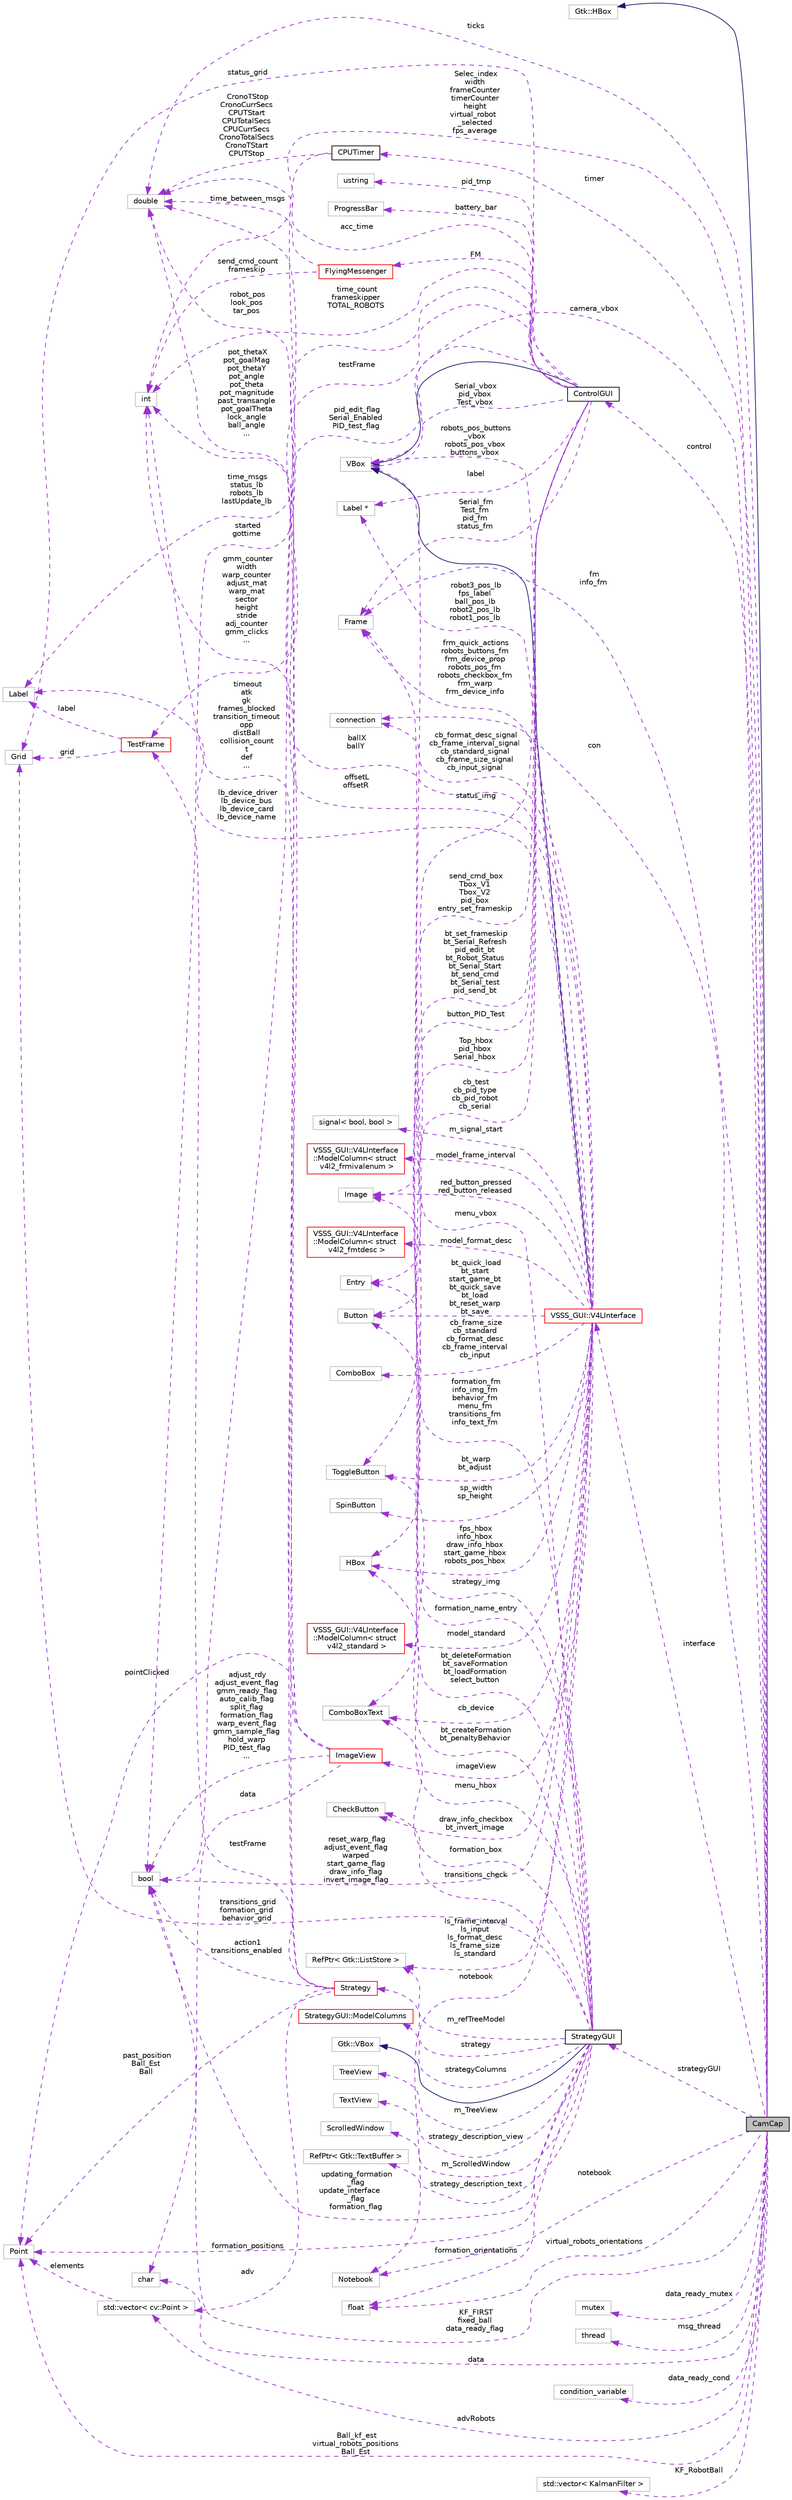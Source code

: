digraph "CamCap"
{
 // INTERACTIVE_SVG=YES
  edge [fontname="Helvetica",fontsize="10",labelfontname="Helvetica",labelfontsize="10"];
  node [fontname="Helvetica",fontsize="10",shape=record];
  rankdir="LR";
  Node2 [label="CamCap",height=0.2,width=0.4,color="black", fillcolor="grey75", style="filled", fontcolor="black"];
  Node3 -> Node2 [dir="back",color="midnightblue",fontsize="10",style="solid",fontname="Helvetica"];
  Node3 [label="Gtk::HBox",height=0.2,width=0.4,color="grey75", fillcolor="white", style="filled"];
  Node4 -> Node2 [dir="back",color="darkorchid3",fontsize="10",style="dashed",label=" Ball_kf_est\nvirtual_robots_positions\nBall_Est" ,fontname="Helvetica"];
  Node4 [label="Point",height=0.2,width=0.4,color="grey75", fillcolor="white", style="filled"];
  Node5 -> Node2 [dir="back",color="darkorchid3",fontsize="10",style="dashed",label=" control" ,fontname="Helvetica"];
  Node5 [label="ControlGUI",height=0.2,width=0.4,color="black", fillcolor="white", style="filled",URL="$class_control_g_u_i.html"];
  Node6 -> Node5 [dir="back",color="midnightblue",fontsize="10",style="solid",fontname="Helvetica"];
  Node6 [label="VBox",height=0.2,width=0.4,color="grey75", fillcolor="white", style="filled"];
  Node7 -> Node5 [dir="back",color="darkorchid3",fontsize="10",style="dashed",label=" acc_time" ,fontname="Helvetica"];
  Node7 [label="double",height=0.2,width=0.4,color="grey75", fillcolor="white", style="filled"];
  Node8 -> Node5 [dir="back",color="darkorchid3",fontsize="10",style="dashed",label=" time_msgs\nstatus_lb\nrobots_lb\nlastUpdate_lb" ,fontname="Helvetica"];
  Node8 [label="Label",height=0.2,width=0.4,color="grey75", fillcolor="white", style="filled"];
  Node6 -> Node5 [dir="back",color="darkorchid3",fontsize="10",style="dashed",label=" Serial_vbox\npid_vbox\nTest_vbox" ,fontname="Helvetica"];
  Node9 -> Node5 [dir="back",color="darkorchid3",fontsize="10",style="dashed",label=" testFrame" ,fontname="Helvetica"];
  Node9 [label="TestFrame",height=0.2,width=0.4,color="red", fillcolor="white", style="filled",URL="$class_test_frame.html"];
  Node8 -> Node9 [dir="back",color="darkorchid3",fontsize="10",style="dashed",label=" label" ,fontname="Helvetica"];
  Node12 -> Node9 [dir="back",color="darkorchid3",fontsize="10",style="dashed",label=" grid" ,fontname="Helvetica"];
  Node12 [label="Grid",height=0.2,width=0.4,color="grey75", fillcolor="white", style="filled"];
  Node13 -> Node5 [dir="back",color="darkorchid3",fontsize="10",style="dashed",label=" send_cmd_box\nTbox_V1\nTbox_V2\npid_box\nentry_set_frameskip" ,fontname="Helvetica"];
  Node13 [label="Entry",height=0.2,width=0.4,color="grey75", fillcolor="white", style="filled"];
  Node14 -> Node5 [dir="back",color="darkorchid3",fontsize="10",style="dashed",label=" Serial_fm\nTest_fm\npid_fm\nstatus_fm" ,fontname="Helvetica"];
  Node14 [label="Frame",height=0.2,width=0.4,color="grey75", fillcolor="white", style="filled"];
  Node15 -> Node5 [dir="back",color="darkorchid3",fontsize="10",style="dashed",label=" time_count\nframeskipper\nTOTAL_ROBOTS" ,fontname="Helvetica"];
  Node15 [label="int",height=0.2,width=0.4,color="grey75", fillcolor="white", style="filled"];
  Node16 -> Node5 [dir="back",color="darkorchid3",fontsize="10",style="dashed",label=" pid_tmp" ,fontname="Helvetica"];
  Node16 [label="ustring",height=0.2,width=0.4,color="grey75", fillcolor="white", style="filled"];
  Node12 -> Node5 [dir="back",color="darkorchid3",fontsize="10",style="dashed",label=" status_grid" ,fontname="Helvetica"];
  Node17 -> Node5 [dir="back",color="darkorchid3",fontsize="10",style="dashed",label=" Top_hbox\npid_hbox\nSerial_hbox" ,fontname="Helvetica"];
  Node17 [label="HBox",height=0.2,width=0.4,color="grey75", fillcolor="white", style="filled"];
  Node18 -> Node5 [dir="back",color="darkorchid3",fontsize="10",style="dashed",label=" pid_edit_flag\nSerial_Enabled\nPID_test_flag" ,fontname="Helvetica"];
  Node18 [label="bool",height=0.2,width=0.4,color="grey75", fillcolor="white", style="filled"];
  Node19 -> Node5 [dir="back",color="darkorchid3",fontsize="10",style="dashed",label=" cb_test\ncb_pid_type\ncb_pid_robot\ncb_serial" ,fontname="Helvetica"];
  Node19 [label="ComboBoxText",height=0.2,width=0.4,color="grey75", fillcolor="white", style="filled"];
  Node20 -> Node5 [dir="back",color="darkorchid3",fontsize="10",style="dashed",label=" label" ,fontname="Helvetica"];
  Node20 [label="Label *",height=0.2,width=0.4,color="grey75", fillcolor="white", style="filled"];
  Node21 -> Node5 [dir="back",color="darkorchid3",fontsize="10",style="dashed",label=" battery_bar" ,fontname="Helvetica"];
  Node21 [label="ProgressBar",height=0.2,width=0.4,color="grey75", fillcolor="white", style="filled"];
  Node22 -> Node5 [dir="back",color="darkorchid3",fontsize="10",style="dashed",label=" status_img" ,fontname="Helvetica"];
  Node22 [label="Image",height=0.2,width=0.4,color="grey75", fillcolor="white", style="filled"];
  Node23 -> Node5 [dir="back",color="darkorchid3",fontsize="10",style="dashed",label=" bt_set_frameskip\nbt_Serial_Refresh\npid_edit_bt\nbt_Robot_Status\nbt_Serial_Start\nbt_send_cmd\nbt_Serial_test\npid_send_bt" ,fontname="Helvetica"];
  Node23 [label="Button",height=0.2,width=0.4,color="grey75", fillcolor="white", style="filled"];
  Node24 -> Node5 [dir="back",color="darkorchid3",fontsize="10",style="dashed",label=" FM" ,fontname="Helvetica"];
  Node24 [label="FlyingMessenger",height=0.2,width=0.4,color="red", fillcolor="white", style="filled",URL="$class_flying_messenger.html"];
  Node7 -> Node24 [dir="back",color="darkorchid3",fontsize="10",style="dashed",label=" time_between_msgs" ,fontname="Helvetica"];
  Node15 -> Node24 [dir="back",color="darkorchid3",fontsize="10",style="dashed",label=" send_cmd_count\nframeskip" ,fontname="Helvetica"];
  Node34 -> Node5 [dir="back",color="darkorchid3",fontsize="10",style="dashed",label=" button_PID_Test" ,fontname="Helvetica"];
  Node34 [label="ToggleButton",height=0.2,width=0.4,color="grey75", fillcolor="white", style="filled"];
  Node35 -> Node2 [dir="back",color="darkorchid3",fontsize="10",style="dashed",label=" advRobots" ,fontname="Helvetica"];
  Node35 [label="std::vector\< cv::Point \>",height=0.2,width=0.4,color="grey75", fillcolor="white", style="filled"];
  Node4 -> Node35 [dir="back",color="darkorchid3",fontsize="10",style="dashed",label=" elements" ,fontname="Helvetica"];
  Node7 -> Node2 [dir="back",color="darkorchid3",fontsize="10",style="dashed",label=" ticks" ,fontname="Helvetica"];
  Node36 -> Node2 [dir="back",color="darkorchid3",fontsize="10",style="dashed",label=" con" ,fontname="Helvetica"];
  Node36 [label="connection",height=0.2,width=0.4,color="grey75", fillcolor="white", style="filled"];
  Node6 -> Node2 [dir="back",color="darkorchid3",fontsize="10",style="dashed",label=" camera_vbox" ,fontname="Helvetica"];
  Node37 -> Node2 [dir="back",color="darkorchid3",fontsize="10",style="dashed",label=" virtual_robots_orientations" ,fontname="Helvetica"];
  Node37 [label="float",height=0.2,width=0.4,color="grey75", fillcolor="white", style="filled"];
  Node28 -> Node2 [dir="back",color="darkorchid3",fontsize="10",style="dashed",label=" data" ,fontname="Helvetica"];
  Node28 [label="char",height=0.2,width=0.4,color="grey75", fillcolor="white", style="filled"];
  Node38 -> Node2 [dir="back",color="darkorchid3",fontsize="10",style="dashed",label=" strategyGUI" ,fontname="Helvetica"];
  Node38 [label="StrategyGUI",height=0.2,width=0.4,color="black", fillcolor="white", style="filled",URL="$class_strategy_g_u_i.html"];
  Node39 -> Node38 [dir="back",color="midnightblue",fontsize="10",style="solid",fontname="Helvetica"];
  Node39 [label="Gtk::VBox",height=0.2,width=0.4,color="grey75", fillcolor="white", style="filled"];
  Node4 -> Node38 [dir="back",color="darkorchid3",fontsize="10",style="dashed",label=" formation_positions" ,fontname="Helvetica"];
  Node40 -> Node38 [dir="back",color="darkorchid3",fontsize="10",style="dashed",label=" strategy" ,fontname="Helvetica"];
  Node40 [label="Strategy",height=0.2,width=0.4,color="red", fillcolor="white", style="filled",URL="$class_strategy.html"];
  Node4 -> Node40 [dir="back",color="darkorchid3",fontsize="10",style="dashed",label=" past_position\nBall_Est\nBall" ,fontname="Helvetica"];
  Node35 -> Node40 [dir="back",color="darkorchid3",fontsize="10",style="dashed",label=" adv" ,fontname="Helvetica"];
  Node7 -> Node40 [dir="back",color="darkorchid3",fontsize="10",style="dashed",label=" pot_thetaX\npot_goalMag\npot_thetaY\npot_angle\npot_theta\npot_magnitude\npast_transangle\npot_goalTheta\nlock_angle\nball_angle\n..." ,fontname="Helvetica"];
  Node9 -> Node40 [dir="back",color="darkorchid3",fontsize="10",style="dashed",label=" testFrame" ,fontname="Helvetica"];
  Node15 -> Node40 [dir="back",color="darkorchid3",fontsize="10",style="dashed",label=" timeout\natk\ngk\nframes_blocked\ntransition_timeout\nopp\ndistBall\ncollision_count\nt\ndef\n..." ,fontname="Helvetica"];
  Node18 -> Node40 [dir="back",color="darkorchid3",fontsize="10",style="dashed",label=" action1\ntransitions_enabled" ,fontname="Helvetica"];
  Node37 -> Node38 [dir="back",color="darkorchid3",fontsize="10",style="dashed",label=" formation_orientations" ,fontname="Helvetica"];
  Node6 -> Node38 [dir="back",color="darkorchid3",fontsize="10",style="dashed",label=" menu_vbox" ,fontname="Helvetica"];
  Node13 -> Node38 [dir="back",color="darkorchid3",fontsize="10",style="dashed",label=" formation_name_entry" ,fontname="Helvetica"];
  Node42 -> Node38 [dir="back",color="darkorchid3",fontsize="10",style="dashed",label=" strategy_description_view" ,fontname="Helvetica"];
  Node42 [label="TextView",height=0.2,width=0.4,color="grey75", fillcolor="white", style="filled"];
  Node14 -> Node38 [dir="back",color="darkorchid3",fontsize="10",style="dashed",label=" formation_fm\ninfo_img_fm\nbehavior_fm\nmenu_fm\ntransitions_fm\ninfo_text_fm" ,fontname="Helvetica"];
  Node43 -> Node38 [dir="back",color="darkorchid3",fontsize="10",style="dashed",label=" transitions_check" ,fontname="Helvetica"];
  Node43 [label="CheckButton",height=0.2,width=0.4,color="grey75", fillcolor="white", style="filled"];
  Node44 -> Node38 [dir="back",color="darkorchid3",fontsize="10",style="dashed",label=" strategy_description_text" ,fontname="Helvetica"];
  Node44 [label="RefPtr\< Gtk::TextBuffer \>",height=0.2,width=0.4,color="grey75", fillcolor="white", style="filled"];
  Node12 -> Node38 [dir="back",color="darkorchid3",fontsize="10",style="dashed",label=" transitions_grid\nformation_grid\nbehavior_grid" ,fontname="Helvetica"];
  Node18 -> Node38 [dir="back",color="darkorchid3",fontsize="10",style="dashed",label=" updating_formation\l_flag\nupdate_interface\l_flag\nformation_flag" ,fontname="Helvetica"];
  Node17 -> Node38 [dir="back",color="darkorchid3",fontsize="10",style="dashed",label=" menu_hbox" ,fontname="Helvetica"];
  Node45 -> Node38 [dir="back",color="darkorchid3",fontsize="10",style="dashed",label=" m_refTreeModel" ,fontname="Helvetica"];
  Node45 [label="RefPtr\< Gtk::ListStore \>",height=0.2,width=0.4,color="grey75", fillcolor="white", style="filled"];
  Node19 -> Node38 [dir="back",color="darkorchid3",fontsize="10",style="dashed",label=" formation_box" ,fontname="Helvetica"];
  Node46 -> Node38 [dir="back",color="darkorchid3",fontsize="10",style="dashed",label=" strategyColumns" ,fontname="Helvetica"];
  Node46 [label="StrategyGUI::ModelColumns",height=0.2,width=0.4,color="red", fillcolor="white", style="filled",URL="$class_strategy_g_u_i_1_1_model_columns.html"];
  Node49 -> Node38 [dir="back",color="darkorchid3",fontsize="10",style="dashed",label=" m_TreeView" ,fontname="Helvetica"];
  Node49 [label="TreeView",height=0.2,width=0.4,color="grey75", fillcolor="white", style="filled"];
  Node50 -> Node38 [dir="back",color="darkorchid3",fontsize="10",style="dashed",label=" m_ScrolledWindow" ,fontname="Helvetica"];
  Node50 [label="ScrolledWindow",height=0.2,width=0.4,color="grey75", fillcolor="white", style="filled"];
  Node23 -> Node38 [dir="back",color="darkorchid3",fontsize="10",style="dashed",label=" bt_deleteFormation\nbt_saveFormation\nbt_loadFormation\nselect_button" ,fontname="Helvetica"];
  Node22 -> Node38 [dir="back",color="darkorchid3",fontsize="10",style="dashed",label=" strategy_img" ,fontname="Helvetica"];
  Node34 -> Node38 [dir="back",color="darkorchid3",fontsize="10",style="dashed",label=" bt_createFormation\nbt_penaltyBehavior" ,fontname="Helvetica"];
  Node51 -> Node2 [dir="back",color="darkorchid3",fontsize="10",style="dashed",label=" data_ready_mutex" ,fontname="Helvetica"];
  Node51 [label="mutex",height=0.2,width=0.4,color="grey75", fillcolor="white", style="filled"];
  Node52 -> Node2 [dir="back",color="darkorchid3",fontsize="10",style="dashed",label=" msg_thread" ,fontname="Helvetica"];
  Node52 [label="thread",height=0.2,width=0.4,color="grey75", fillcolor="white", style="filled"];
  Node53 -> Node2 [dir="back",color="darkorchid3",fontsize="10",style="dashed",label=" notebook" ,fontname="Helvetica"];
  Node53 [label="Notebook",height=0.2,width=0.4,color="grey75", fillcolor="white", style="filled"];
  Node14 -> Node2 [dir="back",color="darkorchid3",fontsize="10",style="dashed",label=" fm\ninfo_fm" ,fontname="Helvetica"];
  Node54 -> Node2 [dir="back",color="darkorchid3",fontsize="10",style="dashed",label=" data_ready_cond" ,fontname="Helvetica"];
  Node54 [label="condition_variable",height=0.2,width=0.4,color="grey75", fillcolor="white", style="filled"];
  Node55 -> Node2 [dir="back",color="darkorchid3",fontsize="10",style="dashed",label=" interface" ,fontname="Helvetica"];
  Node55 [label="VSSS_GUI::V4LInterface",height=0.2,width=0.4,color="red", fillcolor="white", style="filled",URL="$class_v_s_s_s___g_u_i_1_1_v4_l_interface.html"];
  Node6 -> Node55 [dir="back",color="midnightblue",fontsize="10",style="solid",fontname="Helvetica"];
  Node56 -> Node55 [dir="back",color="darkorchid3",fontsize="10",style="dashed",label=" model_frame_interval" ,fontname="Helvetica"];
  Node56 [label="VSSS_GUI::V4LInterface\l::ModelColumn\< struct\l v4l2_frmivalenum \>",height=0.2,width=0.4,color="red", fillcolor="white", style="filled",URL="$class_v_s_s_s___g_u_i_1_1_v4_l_interface_1_1_model_column.html"];
  Node7 -> Node55 [dir="back",color="darkorchid3",fontsize="10",style="dashed",label=" ballX\nballY" ,fontname="Helvetica"];
  Node58 -> Node55 [dir="back",color="darkorchid3",fontsize="10",style="dashed",label=" imageView" ,fontname="Helvetica"];
  Node58 [label="ImageView",height=0.2,width=0.4,color="red", fillcolor="white", style="filled",URL="$class_image_view.html"];
  Node4 -> Node58 [dir="back",color="darkorchid3",fontsize="10",style="dashed",label=" pointClicked" ,fontname="Helvetica"];
  Node7 -> Node58 [dir="back",color="darkorchid3",fontsize="10",style="dashed",label=" robot_pos\nlook_pos\ntar_pos" ,fontname="Helvetica"];
  Node28 -> Node58 [dir="back",color="darkorchid3",fontsize="10",style="dashed",label=" data" ,fontname="Helvetica"];
  Node15 -> Node58 [dir="back",color="darkorchid3",fontsize="10",style="dashed",label=" gmm_counter\nwidth\nwarp_counter\nadjust_mat\nwarp_mat\nsector\nheight\nstride\nadj_counter\ngmm_clicks\n..." ,fontname="Helvetica"];
  Node18 -> Node58 [dir="back",color="darkorchid3",fontsize="10",style="dashed",label=" adjust_rdy\nadjust_event_flag\ngmm_ready_flag\nauto_calib_flag\nsplit_flag\nformation_flag\nwarp_event_flag\ngmm_sample_flag\nhold_warp\nPID_test_flag\n..." ,fontname="Helvetica"];
  Node61 -> Node55 [dir="back",color="darkorchid3",fontsize="10",style="dashed",label=" model_format_desc" ,fontname="Helvetica"];
  Node61 [label="VSSS_GUI::V4LInterface\l::ModelColumn\< struct\l v4l2_fmtdesc \>",height=0.2,width=0.4,color="red", fillcolor="white", style="filled",URL="$class_v_s_s_s___g_u_i_1_1_v4_l_interface_1_1_model_column.html"];
  Node63 -> Node55 [dir="back",color="darkorchid3",fontsize="10",style="dashed",label=" cb_frame_size\ncb_standard\ncb_format_desc\ncb_frame_interval\ncb_input" ,fontname="Helvetica"];
  Node63 [label="ComboBox",height=0.2,width=0.4,color="grey75", fillcolor="white", style="filled"];
  Node64 -> Node55 [dir="back",color="darkorchid3",fontsize="10",style="dashed",label=" sp_width\nsp_height" ,fontname="Helvetica"];
  Node64 [label="SpinButton",height=0.2,width=0.4,color="grey75", fillcolor="white", style="filled"];
  Node36 -> Node55 [dir="back",color="darkorchid3",fontsize="10",style="dashed",label=" cb_format_desc_signal\ncb_frame_interval_signal\ncb_standard_signal\ncb_frame_size_signal\ncb_input_signal" ,fontname="Helvetica"];
  Node65 -> Node55 [dir="back",color="darkorchid3",fontsize="10",style="dashed",label=" model_standard" ,fontname="Helvetica"];
  Node65 [label="VSSS_GUI::V4LInterface\l::ModelColumn\< struct\l v4l2_standard \>",height=0.2,width=0.4,color="red", fillcolor="white", style="filled",URL="$class_v_s_s_s___g_u_i_1_1_v4_l_interface_1_1_model_column.html"];
  Node8 -> Node55 [dir="back",color="darkorchid3",fontsize="10",style="dashed",label=" lb_device_driver\nlb_device_bus\nlb_device_card\nlb_device_name" ,fontname="Helvetica"];
  Node67 -> Node55 [dir="back",color="darkorchid3",fontsize="10",style="dashed",label=" m_signal_start" ,fontname="Helvetica"];
  Node67 [label="signal\< bool, bool \>",height=0.2,width=0.4,color="grey75", fillcolor="white", style="filled"];
  Node6 -> Node55 [dir="back",color="darkorchid3",fontsize="10",style="dashed",label=" robots_pos_buttons\l_vbox\nrobots_pos_vbox\nbuttons_vbox" ,fontname="Helvetica"];
  Node53 -> Node55 [dir="back",color="darkorchid3",fontsize="10",style="dashed",label=" notebook" ,fontname="Helvetica"];
  Node14 -> Node55 [dir="back",color="darkorchid3",fontsize="10",style="dashed",label=" frm_quick_actions\nrobots_buttons_fm\nfrm_device_prop\nrobots_pos_fm\nrobots_checkbox_fm\nfrm_warp\nfrm_device_info" ,fontname="Helvetica"];
  Node15 -> Node55 [dir="back",color="darkorchid3",fontsize="10",style="dashed",label=" offsetL\noffsetR" ,fontname="Helvetica"];
  Node43 -> Node55 [dir="back",color="darkorchid3",fontsize="10",style="dashed",label=" draw_info_checkbox\nbt_invert_image" ,fontname="Helvetica"];
  Node45 -> Node55 [dir="back",color="darkorchid3",fontsize="10",style="dashed",label=" ls_frame_interval\nls_input\nls_format_desc\nls_frame_size\nls_standard" ,fontname="Helvetica"];
  Node17 -> Node55 [dir="back",color="darkorchid3",fontsize="10",style="dashed",label=" fps_hbox\ninfo_hbox\ndraw_info_hbox\nstart_game_hbox\nrobots_pos_hbox" ,fontname="Helvetica"];
  Node18 -> Node55 [dir="back",color="darkorchid3",fontsize="10",style="dashed",label=" reset_warp_flag\nadjust_event_flag\nwarped\nstart_game_flag\ndraw_info_flag\ninvert_image_flag" ,fontname="Helvetica"];
  Node19 -> Node55 [dir="back",color="darkorchid3",fontsize="10",style="dashed",label=" cb_device" ,fontname="Helvetica"];
  Node20 -> Node55 [dir="back",color="darkorchid3",fontsize="10",style="dashed",label=" robot3_pos_lb\nfps_label\nball_pos_lb\nrobot2_pos_lb\nrobot1_pos_lb" ,fontname="Helvetica"];
  Node23 -> Node55 [dir="back",color="darkorchid3",fontsize="10",style="dashed",label=" bt_quick_load\nbt_start\nstart_game_bt\nbt_quick_save\nbt_load\nbt_reset_warp\nbt_save" ,fontname="Helvetica"];
  Node22 -> Node55 [dir="back",color="darkorchid3",fontsize="10",style="dashed",label=" red_button_pressed\nred_button_released" ,fontname="Helvetica"];
  Node34 -> Node55 [dir="back",color="darkorchid3",fontsize="10",style="dashed",label=" bt_warp\nbt_adjust" ,fontname="Helvetica"];
  Node15 -> Node2 [dir="back",color="darkorchid3",fontsize="10",style="dashed",label=" Selec_index\nwidth\nframeCounter\ntimerCounter\nheight\nvirtual_robot\l_selected\nfps_average" ,fontname="Helvetica"];
  Node18 -> Node2 [dir="back",color="darkorchid3",fontsize="10",style="dashed",label=" KF_FIRST\nfixed_ball\ndata_ready_flag" ,fontname="Helvetica"];
  Node101 -> Node2 [dir="back",color="darkorchid3",fontsize="10",style="dashed",label=" timer" ,fontname="Helvetica"];
  Node101 [label="CPUTimer",height=0.2,width=0.4,color="black", fillcolor="white", style="filled",URL="$class_c_p_u_timer.html"];
  Node7 -> Node101 [dir="back",color="darkorchid3",fontsize="10",style="dashed",label=" CronoTStop\nCronoCurrSecs\nCPUTStart\nCPUTotalSecs\nCPUCurrSecs\nCronoTotalSecs\nCronoTStart\nCPUTStop" ,fontname="Helvetica"];
  Node18 -> Node101 [dir="back",color="darkorchid3",fontsize="10",style="dashed",label=" started\ngottime" ,fontname="Helvetica"];
  Node102 -> Node2 [dir="back",color="darkorchid3",fontsize="10",style="dashed",label=" KF_RobotBall" ,fontname="Helvetica"];
  Node102 [label="std::vector\< KalmanFilter \>",height=0.2,width=0.4,color="grey75", fillcolor="white", style="filled"];
}

